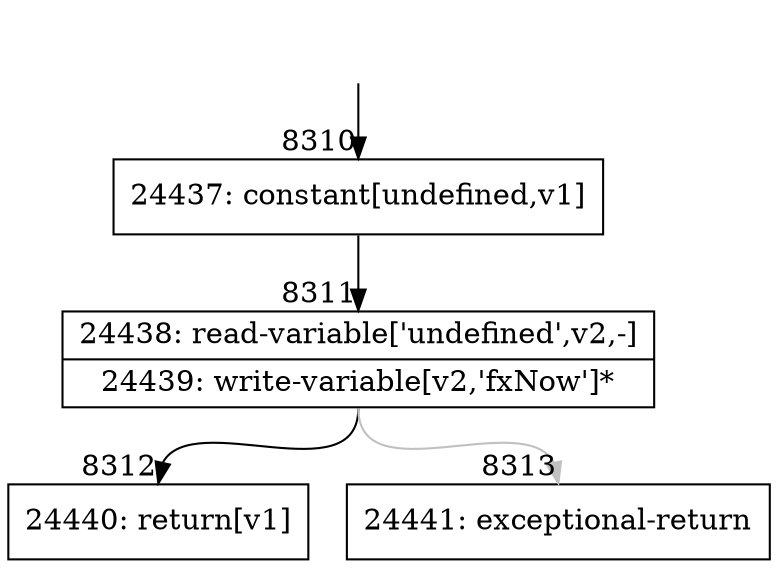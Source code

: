 digraph {
rankdir="TD"
BB_entry515[shape=none,label=""];
BB_entry515 -> BB8310 [tailport=s, headport=n, headlabel="    8310"]
BB8310 [shape=record label="{24437: constant[undefined,v1]}" ] 
BB8310 -> BB8311 [tailport=s, headport=n, headlabel="      8311"]
BB8311 [shape=record label="{24438: read-variable['undefined',v2,-]|24439: write-variable[v2,'fxNow']*}" ] 
BB8311 -> BB8312 [tailport=s, headport=n, headlabel="      8312"]
BB8311 -> BB8313 [tailport=s, headport=n, color=gray, headlabel="      8313"]
BB8312 [shape=record label="{24440: return[v1]}" ] 
BB8313 [shape=record label="{24441: exceptional-return}" ] 
//#$~ 8686
}
